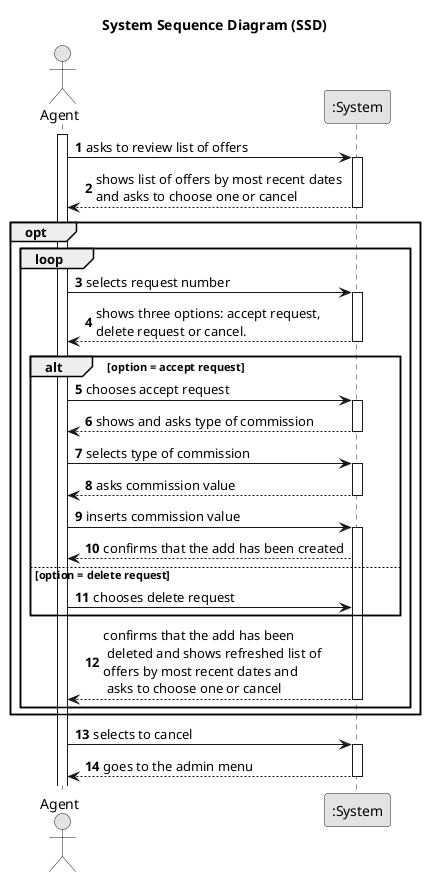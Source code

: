 @startuml
skinparam monochrome true
skinparam packageStyle rectangle
skinparam shadowing false

title System Sequence Diagram (SSD)

autonumber

actor "Agent" as Employee
participant ":System" as System

activate Employee

    Employee -> System : asks to review list of offers
    activate System

    System --> Employee : shows list of offers by most recent dates \nand asks to choose one or cancel
        deactivate System

opt
loop

        Employee -> System : selects request number
        activate System
        System --> Employee: shows three options: accept request,\ndelete request or cancel.
        deactivate
        alt option = accept request
            Employee -> System :chooses accept request
            activate System
            System --> Employee : shows and asks type of commission
            deactivate
            Employee -> System : selects type of commission
            activate System
            System --> Employee : asks commission value
            deactivate
            Employee -> System : inserts commission value
            activate System
            System --> Employee : confirms that the add has been created
        else option = delete request
            Employee -> System : chooses delete request


        end

        System --> Employee :  confirms that the add has been\n deleted and shows refreshed list of \noffers by most recent dates and\n asks to choose one or cancel
        deactivate
end
end
    Employee -> System : selects to cancel
    activate System


        System --> Employee : goes to the admin menu
        deactivate System



@enduml